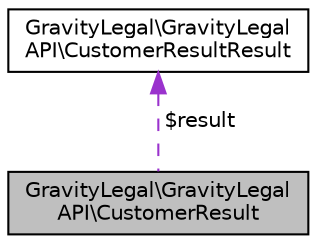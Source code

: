 digraph "GravityLegal\GravityLegalAPI\CustomerResult"
{
 // LATEX_PDF_SIZE
  edge [fontname="Helvetica",fontsize="10",labelfontname="Helvetica",labelfontsize="10"];
  node [fontname="Helvetica",fontsize="10",shape=record];
  Node1 [label="GravityLegal\\GravityLegal\lAPI\\CustomerResult",height=0.2,width=0.4,color="black", fillcolor="grey75", style="filled", fontcolor="black",tooltip=" "];
  Node2 -> Node1 [dir="back",color="darkorchid3",fontsize="10",style="dashed",label=" $result" ,fontname="Helvetica"];
  Node2 [label="GravityLegal\\GravityLegal\lAPI\\CustomerResultResult",height=0.2,width=0.4,color="black", fillcolor="white", style="filled",URL="$classGravityLegal_1_1GravityLegalAPI_1_1CustomerResultResult.html",tooltip=" "];
}
